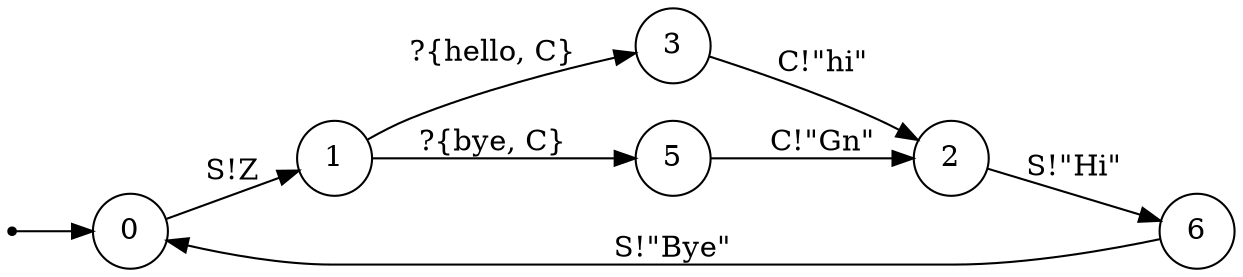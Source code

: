 digraph Communicating_Actor_Automata {

            rankdir=LR;
   size="100, 50"
  node [shape = doublecircle]; 

            node [shape = point]; START;
   node [shape = circle];
   START->0;

            
0 -> 1 [ label = "S!Z"];
1 -> 3 [ label = "?{hello, C}"];
3 -> 2 [ label = "C!\"hi\""];
1 -> 5 [ label = "?{bye, C}"];
5 -> 2 [ label = "C!\"Gn\""];
2 -> 6 [ label = "S!\"Hi\""];
6 -> 0 [ label = "S!\"Bye\""];
}